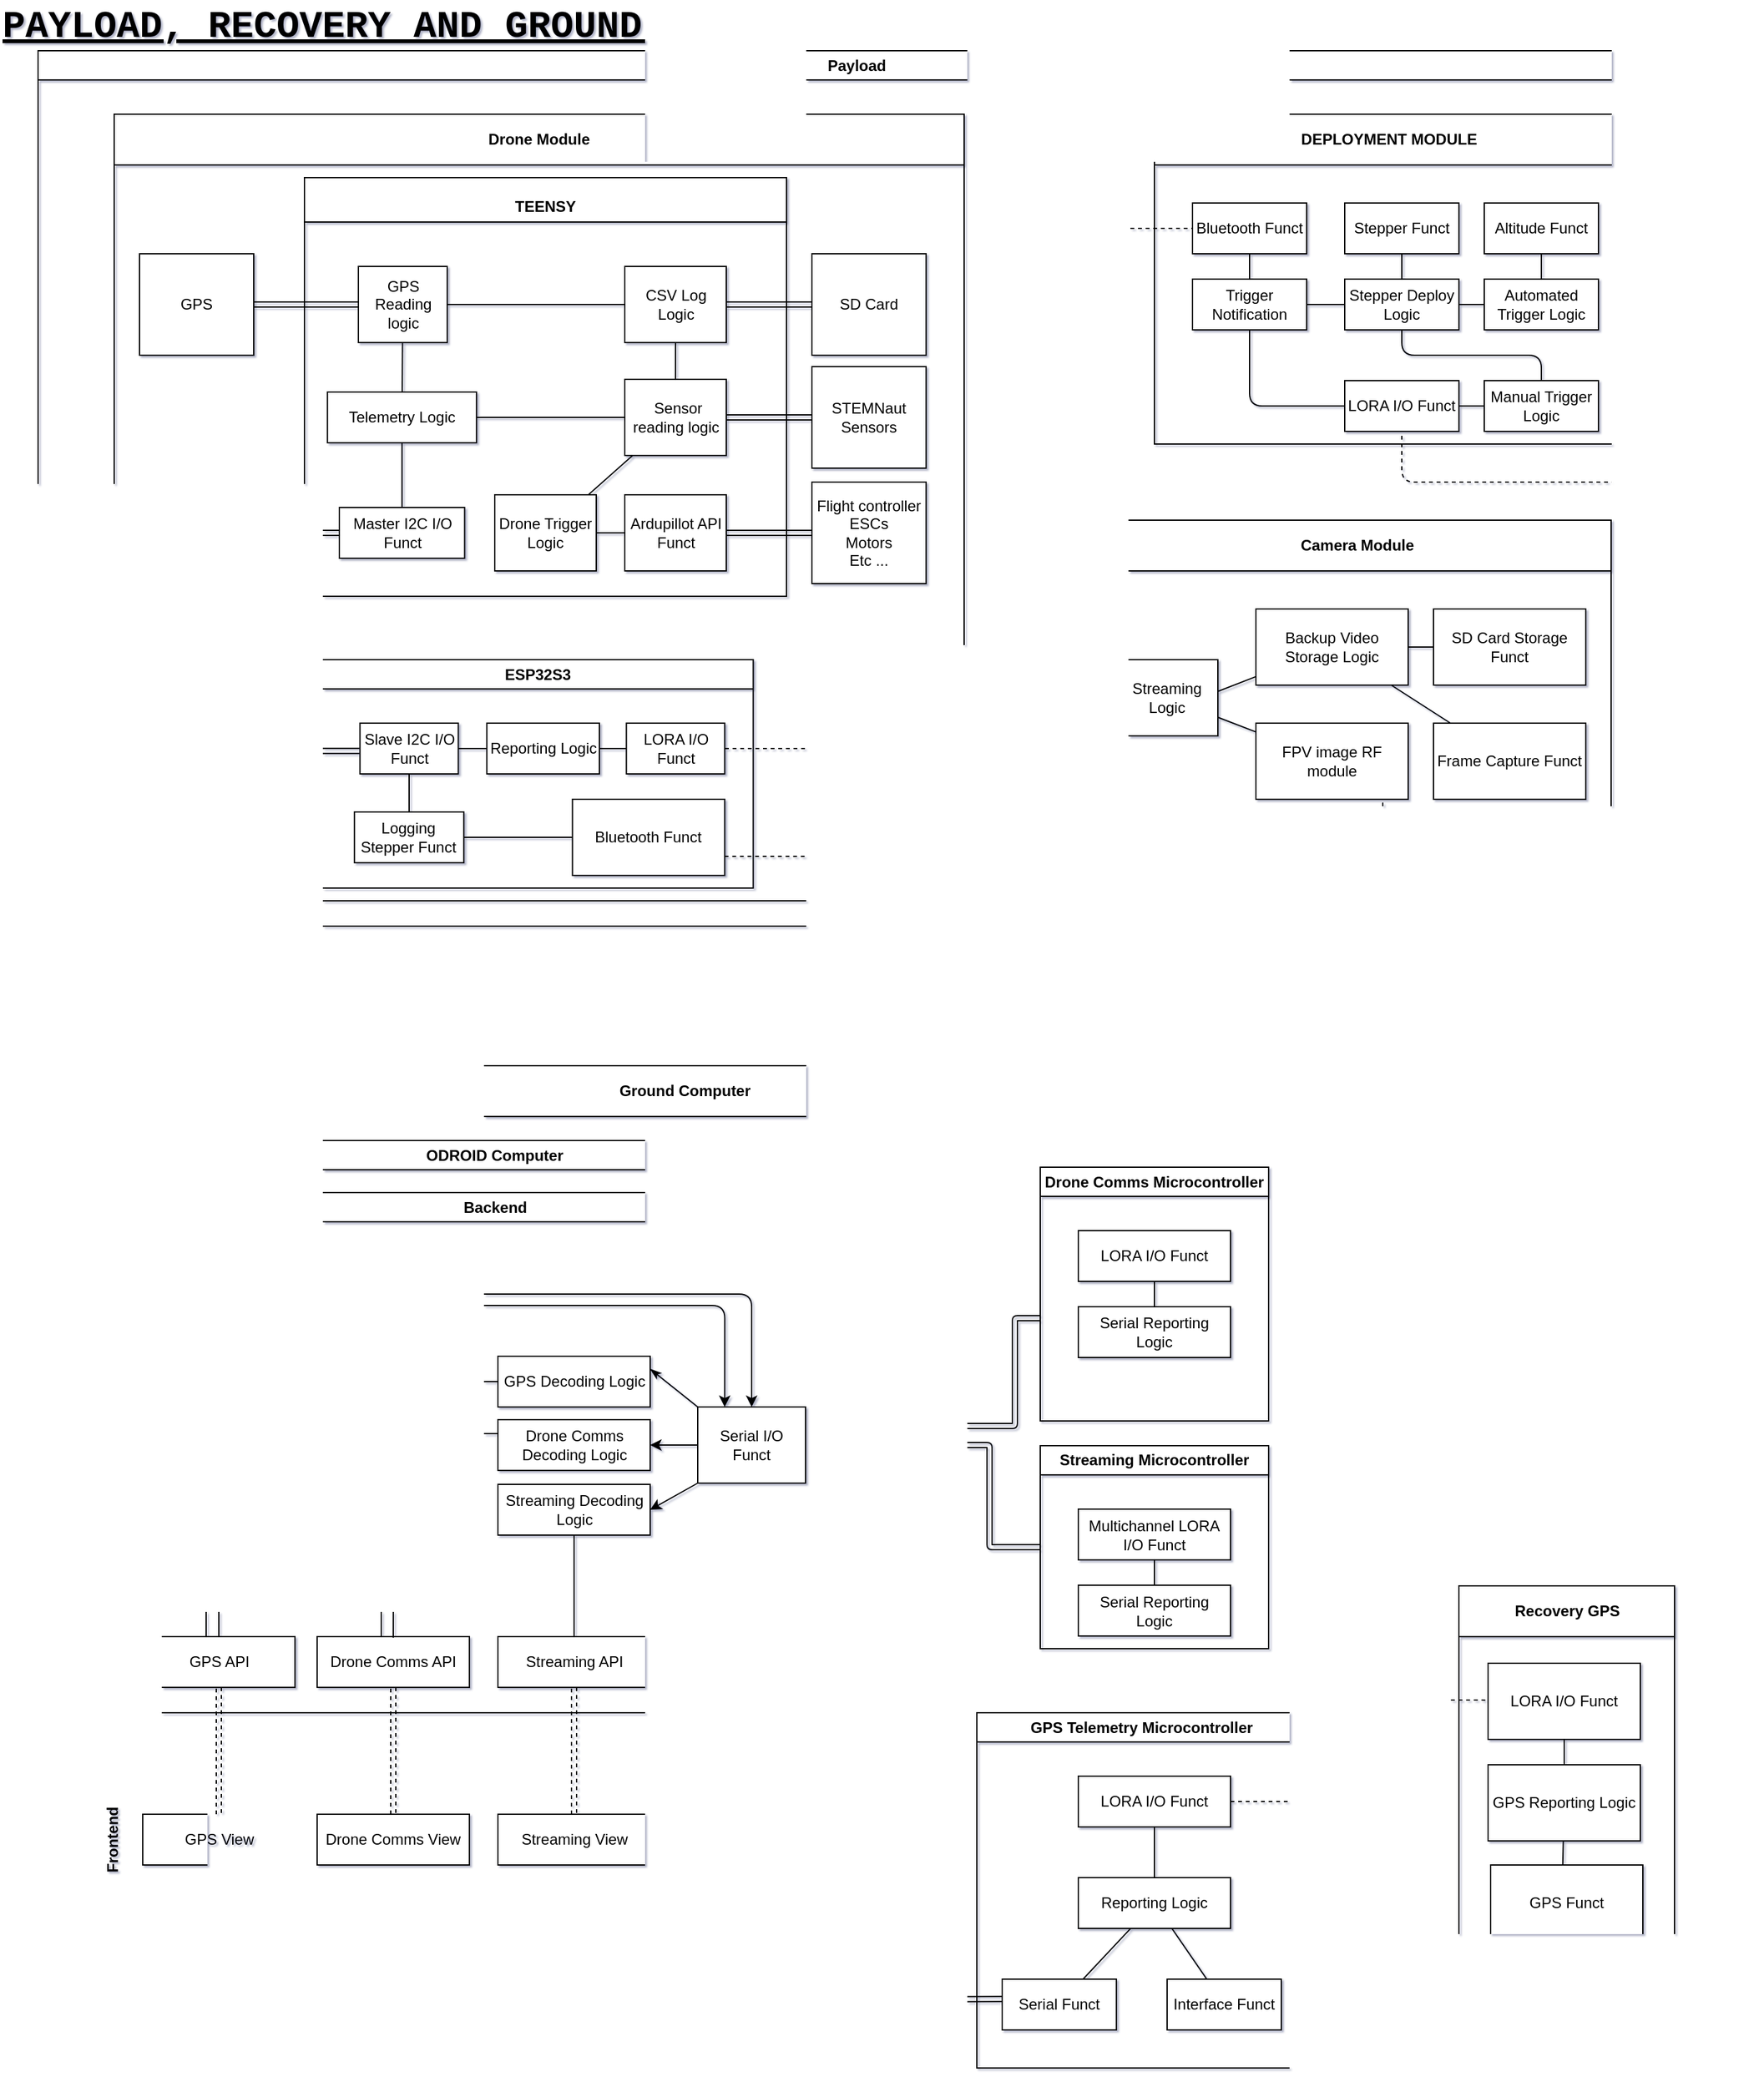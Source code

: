 <mxfile scale="2" border="10">
    <diagram id="4QediJ6yFRxEmzGJgpwU" name="Page-2">
        <mxGraphModel dx="1928" dy="1277" grid="1" gridSize="10" guides="1" tooltips="1" connect="1" arrows="1" fold="1" page="0" pageScale="1" pageWidth="850" pageHeight="1100" background="none" math="0" shadow="1">
            <root>
                <mxCell id="0"/>
                <mxCell id="1" parent="0"/>
                <mxCell id="gPSL2kvVGcQyYVKuC0gU-1" value="&lt;div style=&quot;font-size: 30px;&quot;&gt;PAYLOAD, RECOVERY AND GROUND STATION v3.0&lt;/div&gt;" style="text;html=1;strokeColor=none;fillColor=none;align=left;verticalAlign=middle;whiteSpace=wrap;rounded=0;fontFamily=Courier New;fontSize=30;fontStyle=5" parent="1" vertex="1">
                    <mxGeometry x="-390" y="90" width="880" height="40" as="geometry"/>
                </mxCell>
                <mxCell id="gPSL2kvVGcQyYVKuC0gU-23" value="Ground Computer" style="swimlane;whiteSpace=wrap;html=1;startSize=40;" parent="1" vertex="1">
                    <mxGeometry x="-350" y="930" width="1000" height="800" as="geometry">
                        <mxRectangle x="110" y="470" width="180" height="40" as="alternateBounds"/>
                    </mxGeometry>
                </mxCell>
                <mxCell id="gPSL2kvVGcQyYVKuC0gU-254" style="edgeStyle=orthogonalEdgeStyle;shape=link;jumpStyle=arc;jumpSize=20;html=1;entryX=1;entryY=0.25;entryDx=0;entryDy=0;fontColor=default;startArrow=none;startFill=0;endArrow=none;endFill=0;" parent="gPSL2kvVGcQyYVKuC0gU-23" source="gPSL2kvVGcQyYVKuC0gU-136" target="gPSL2kvVGcQyYVKuC0gU-139" edge="1">
                    <mxGeometry relative="1" as="geometry">
                        <Array as="points">
                            <mxPoint x="760" y="199"/>
                            <mxPoint x="760" y="284"/>
                        </Array>
                    </mxGeometry>
                </mxCell>
                <mxCell id="gPSL2kvVGcQyYVKuC0gU-136" value="Drone Comms Microcontroller" style="swimlane;whiteSpace=wrap;html=1;labelBackgroundColor=none;fontColor=default;" parent="gPSL2kvVGcQyYVKuC0gU-23" vertex="1">
                    <mxGeometry x="780" y="80" width="180" height="200" as="geometry"/>
                </mxCell>
                <mxCell id="gPSL2kvVGcQyYVKuC0gU-144" style="edgeStyle=none;html=1;fontColor=default;startArrow=none;startFill=0;endArrow=none;endFill=0;" parent="gPSL2kvVGcQyYVKuC0gU-136" source="gPSL2kvVGcQyYVKuC0gU-24" target="gPSL2kvVGcQyYVKuC0gU-137" edge="1">
                    <mxGeometry relative="1" as="geometry"/>
                </mxCell>
                <mxCell id="gPSL2kvVGcQyYVKuC0gU-24" value="LORA I/O Funct" style="rounded=0;whiteSpace=wrap;html=1;" parent="gPSL2kvVGcQyYVKuC0gU-136" vertex="1">
                    <mxGeometry x="30" y="50" width="120" height="40" as="geometry"/>
                </mxCell>
                <mxCell id="gPSL2kvVGcQyYVKuC0gU-137" value="Serial Reporting Logic" style="rounded=0;whiteSpace=wrap;html=1;" parent="gPSL2kvVGcQyYVKuC0gU-136" vertex="1">
                    <mxGeometry x="30" y="110" width="120" height="40" as="geometry"/>
                </mxCell>
                <mxCell id="gPSL2kvVGcQyYVKuC0gU-272" style="edgeStyle=orthogonalEdgeStyle;jumpStyle=gap;jumpSize=20;html=1;fontColor=default;startArrow=none;startFill=0;endArrow=none;endFill=0;shape=link;" parent="gPSL2kvVGcQyYVKuC0gU-23" source="gPSL2kvVGcQyYVKuC0gU-166" target="gPSL2kvVGcQyYVKuC0gU-139" edge="1">
                    <mxGeometry relative="1" as="geometry">
                        <Array as="points">
                            <mxPoint x="740" y="379"/>
                            <mxPoint x="740" y="299"/>
                        </Array>
                    </mxGeometry>
                </mxCell>
                <mxCell id="gPSL2kvVGcQyYVKuC0gU-166" value="Streaming Microcontroller" style="swimlane;whiteSpace=wrap;html=1;labelBackgroundColor=none;fontColor=default;" parent="gPSL2kvVGcQyYVKuC0gU-23" vertex="1">
                    <mxGeometry x="780" y="299.5" width="180" height="160" as="geometry"/>
                </mxCell>
                <mxCell id="gPSL2kvVGcQyYVKuC0gU-167" style="edgeStyle=none;html=1;fontColor=default;startArrow=none;startFill=0;endArrow=none;endFill=0;" parent="gPSL2kvVGcQyYVKuC0gU-166" source="gPSL2kvVGcQyYVKuC0gU-168" target="gPSL2kvVGcQyYVKuC0gU-169" edge="1">
                    <mxGeometry relative="1" as="geometry"/>
                </mxCell>
                <mxCell id="gPSL2kvVGcQyYVKuC0gU-168" value="Multichannel LORA I/O Funct" style="rounded=0;whiteSpace=wrap;html=1;" parent="gPSL2kvVGcQyYVKuC0gU-166" vertex="1">
                    <mxGeometry x="30" y="50" width="120" height="40" as="geometry"/>
                </mxCell>
                <mxCell id="gPSL2kvVGcQyYVKuC0gU-169" value="Serial Reporting Logic" style="rounded=0;whiteSpace=wrap;html=1;" parent="gPSL2kvVGcQyYVKuC0gU-166" vertex="1">
                    <mxGeometry x="30" y="110" width="120" height="40" as="geometry"/>
                </mxCell>
                <mxCell id="gPSL2kvVGcQyYVKuC0gU-249" value="ODROID Computer" style="swimlane;whiteSpace=wrap;html=1;labelBackgroundColor=none;fontColor=default;gradientColor=none;" parent="gPSL2kvVGcQyYVKuC0gU-23" vertex="1">
                    <mxGeometry x="20" y="59" width="660" height="641" as="geometry">
                        <mxRectangle x="20" y="59" width="150" height="30" as="alternateBounds"/>
                    </mxGeometry>
                </mxCell>
                <mxCell id="gPSL2kvVGcQyYVKuC0gU-245" value="Frontend" style="swimlane;horizontal=0;whiteSpace=wrap;html=1;labelBackgroundColor=none;fontColor=default;gradientColor=none;" parent="gPSL2kvVGcQyYVKuC0gU-249" vertex="1">
                    <mxGeometry x="17.5" y="501" width="452.5" height="100" as="geometry"/>
                </mxCell>
                <mxCell id="gPSL2kvVGcQyYVKuC0gU-142" value="GPS View" style="rounded=0;whiteSpace=wrap;html=1;" parent="gPSL2kvVGcQyYVKuC0gU-245" vertex="1">
                    <mxGeometry x="35" y="30" width="120" height="40" as="geometry"/>
                </mxCell>
                <mxCell id="gPSL2kvVGcQyYVKuC0gU-203" value="Drone Comms View" style="rounded=0;whiteSpace=wrap;html=1;" parent="gPSL2kvVGcQyYVKuC0gU-245" vertex="1">
                    <mxGeometry x="172.5" y="30" width="120" height="40" as="geometry"/>
                </mxCell>
                <mxCell id="gPSL2kvVGcQyYVKuC0gU-204" value="Streaming View" style="rounded=0;whiteSpace=wrap;html=1;" parent="gPSL2kvVGcQyYVKuC0gU-245" vertex="1">
                    <mxGeometry x="315" y="30" width="120" height="40" as="geometry"/>
                </mxCell>
                <mxCell id="gPSL2kvVGcQyYVKuC0gU-138" value="Backend" style="swimlane;whiteSpace=wrap;html=1;labelBackgroundColor=none;fontColor=default;" parent="gPSL2kvVGcQyYVKuC0gU-249" vertex="1">
                    <mxGeometry x="17.5" y="41" width="625" height="410" as="geometry"/>
                </mxCell>
                <mxCell id="gPSL2kvVGcQyYVKuC0gU-197" style="jumpStyle=arc;jumpSize=20;html=1;entryX=1;entryY=0.25;entryDx=0;entryDy=0;fontColor=default;startArrow=none;startFill=0;endArrow=classicThin;endFill=1;exitX=0;exitY=0;exitDx=0;exitDy=0;" parent="gPSL2kvVGcQyYVKuC0gU-138" source="gPSL2kvVGcQyYVKuC0gU-139" target="gPSL2kvVGcQyYVKuC0gU-190" edge="1">
                    <mxGeometry relative="1" as="geometry"/>
                </mxCell>
                <mxCell id="gPSL2kvVGcQyYVKuC0gU-198" style="edgeStyle=none;jumpStyle=arc;jumpSize=20;html=1;fontColor=default;startArrow=none;startFill=0;endArrow=classic;endFill=1;" parent="gPSL2kvVGcQyYVKuC0gU-138" source="gPSL2kvVGcQyYVKuC0gU-139" target="gPSL2kvVGcQyYVKuC0gU-192" edge="1">
                    <mxGeometry relative="1" as="geometry"/>
                </mxCell>
                <mxCell id="gPSL2kvVGcQyYVKuC0gU-199" style="edgeStyle=none;jumpStyle=arc;jumpSize=20;html=1;entryX=1;entryY=0.5;entryDx=0;entryDy=0;fontColor=default;startArrow=none;startFill=0;endArrow=classic;endFill=1;exitX=0;exitY=1;exitDx=0;exitDy=0;" parent="gPSL2kvVGcQyYVKuC0gU-138" source="gPSL2kvVGcQyYVKuC0gU-139" target="gPSL2kvVGcQyYVKuC0gU-193" edge="1">
                    <mxGeometry relative="1" as="geometry"/>
                </mxCell>
                <mxCell id="gPSL2kvVGcQyYVKuC0gU-139" value="Serial I/O Funct" style="rounded=0;whiteSpace=wrap;html=1;" parent="gPSL2kvVGcQyYVKuC0gU-138" vertex="1">
                    <mxGeometry x="472.5" y="169" width="85" height="60" as="geometry"/>
                </mxCell>
                <mxCell id="gPSL2kvVGcQyYVKuC0gU-201" style="edgeStyle=orthogonalEdgeStyle;jumpStyle=arc;jumpSize=20;html=1;fontColor=default;startArrow=none;startFill=0;endArrow=classic;endFill=1;" parent="gPSL2kvVGcQyYVKuC0gU-138" source="gPSL2kvVGcQyYVKuC0gU-140" target="gPSL2kvVGcQyYVKuC0gU-139" edge="1">
                    <mxGeometry relative="1" as="geometry">
                        <mxPoint x="472.5" y="80.0" as="targetPoint"/>
                        <Array as="points">
                            <mxPoint x="85" y="80"/>
                            <mxPoint x="515" y="80"/>
                        </Array>
                    </mxGeometry>
                </mxCell>
                <mxCell id="gPSL2kvVGcQyYVKuC0gU-140" value="GPS API" style="rounded=0;whiteSpace=wrap;html=1;" parent="gPSL2kvVGcQyYVKuC0gU-138" vertex="1">
                    <mxGeometry x="35" y="350" width="120" height="40" as="geometry"/>
                </mxCell>
                <mxCell id="gPSL2kvVGcQyYVKuC0gU-202" style="edgeStyle=orthogonalEdgeStyle;jumpStyle=arc;jumpSize=20;html=1;entryX=0.25;entryY=0;entryDx=0;entryDy=0;fontColor=default;startArrow=none;startFill=0;endArrow=classic;endFill=1;" parent="gPSL2kvVGcQyYVKuC0gU-138" source="gPSL2kvVGcQyYVKuC0gU-159" target="gPSL2kvVGcQyYVKuC0gU-139" edge="1">
                    <mxGeometry relative="1" as="geometry">
                        <mxPoint x="472.16" y="89.12" as="targetPoint"/>
                        <Array as="points">
                            <mxPoint x="223" y="89"/>
                            <mxPoint x="494" y="89"/>
                        </Array>
                    </mxGeometry>
                </mxCell>
                <mxCell id="gPSL2kvVGcQyYVKuC0gU-159" value="Drone Comms API" style="rounded=0;whiteSpace=wrap;html=1;" parent="gPSL2kvVGcQyYVKuC0gU-138" vertex="1">
                    <mxGeometry x="172.5" y="350.0" width="120" height="40" as="geometry"/>
                </mxCell>
                <mxCell id="gPSL2kvVGcQyYVKuC0gU-183" value="Streaming API" style="rounded=0;whiteSpace=wrap;html=1;" parent="gPSL2kvVGcQyYVKuC0gU-138" vertex="1">
                    <mxGeometry x="315" y="350.0" width="120" height="40" as="geometry"/>
                </mxCell>
                <mxCell id="gPSL2kvVGcQyYVKuC0gU-194" style="edgeStyle=orthogonalEdgeStyle;jumpStyle=arc;jumpSize=20;html=1;entryX=0.5;entryY=0;entryDx=0;entryDy=0;fontColor=default;startArrow=none;startFill=0;endArrow=none;endFill=0;" parent="gPSL2kvVGcQyYVKuC0gU-138" source="gPSL2kvVGcQyYVKuC0gU-190" target="gPSL2kvVGcQyYVKuC0gU-140" edge="1">
                    <mxGeometry relative="1" as="geometry"/>
                </mxCell>
                <mxCell id="gPSL2kvVGcQyYVKuC0gU-190" value="GPS Decoding Logic" style="rounded=0;whiteSpace=wrap;html=1;" parent="gPSL2kvVGcQyYVKuC0gU-138" vertex="1">
                    <mxGeometry x="315" y="129" width="120" height="40" as="geometry"/>
                </mxCell>
                <mxCell id="gPSL2kvVGcQyYVKuC0gU-195" style="edgeStyle=orthogonalEdgeStyle;jumpStyle=arc;jumpSize=20;html=1;entryX=0.5;entryY=0;entryDx=0;entryDy=0;fontColor=default;startArrow=none;startFill=0;endArrow=none;endFill=0;" parent="gPSL2kvVGcQyYVKuC0gU-138" source="gPSL2kvVGcQyYVKuC0gU-192" target="gPSL2kvVGcQyYVKuC0gU-159" edge="1">
                    <mxGeometry relative="1" as="geometry">
                        <Array as="points">
                            <mxPoint x="233" y="190"/>
                            <mxPoint x="233" y="351"/>
                            <mxPoint x="233" y="351"/>
                        </Array>
                    </mxGeometry>
                </mxCell>
                <mxCell id="gPSL2kvVGcQyYVKuC0gU-192" value="Drone Comms Decoding Logic" style="rounded=0;whiteSpace=wrap;html=1;" parent="gPSL2kvVGcQyYVKuC0gU-138" vertex="1">
                    <mxGeometry x="315" y="179" width="120" height="40" as="geometry"/>
                </mxCell>
                <mxCell id="gPSL2kvVGcQyYVKuC0gU-196" style="edgeStyle=orthogonalEdgeStyle;jumpStyle=arc;jumpSize=20;html=1;fontColor=default;startArrow=none;startFill=0;endArrow=none;endFill=0;" parent="gPSL2kvVGcQyYVKuC0gU-138" source="gPSL2kvVGcQyYVKuC0gU-193" target="gPSL2kvVGcQyYVKuC0gU-183" edge="1">
                    <mxGeometry relative="1" as="geometry"/>
                </mxCell>
                <mxCell id="gPSL2kvVGcQyYVKuC0gU-193" value="Streaming Decoding Logic" style="rounded=0;whiteSpace=wrap;html=1;" parent="gPSL2kvVGcQyYVKuC0gU-138" vertex="1">
                    <mxGeometry x="315" y="230" width="120" height="40" as="geometry"/>
                </mxCell>
                <mxCell id="gPSL2kvVGcQyYVKuC0gU-246" style="edgeStyle=orthogonalEdgeStyle;shape=link;jumpStyle=arc;jumpSize=20;html=1;fontColor=default;startArrow=none;startFill=0;endArrow=none;endFill=0;dashed=1;" parent="gPSL2kvVGcQyYVKuC0gU-249" source="gPSL2kvVGcQyYVKuC0gU-140" target="gPSL2kvVGcQyYVKuC0gU-142" edge="1">
                    <mxGeometry relative="1" as="geometry"/>
                </mxCell>
                <mxCell id="gPSL2kvVGcQyYVKuC0gU-247" style="edgeStyle=orthogonalEdgeStyle;shape=link;jumpStyle=arc;jumpSize=20;html=1;dashed=1;fontColor=default;startArrow=none;startFill=0;endArrow=none;endFill=0;" parent="gPSL2kvVGcQyYVKuC0gU-249" source="gPSL2kvVGcQyYVKuC0gU-159" target="gPSL2kvVGcQyYVKuC0gU-203" edge="1">
                    <mxGeometry relative="1" as="geometry"/>
                </mxCell>
                <mxCell id="gPSL2kvVGcQyYVKuC0gU-248" style="edgeStyle=orthogonalEdgeStyle;shape=link;jumpStyle=arc;jumpSize=20;html=1;dashed=1;fontColor=default;startArrow=none;startFill=0;endArrow=none;endFill=0;" parent="gPSL2kvVGcQyYVKuC0gU-249" source="gPSL2kvVGcQyYVKuC0gU-183" target="gPSL2kvVGcQyYVKuC0gU-204" edge="1">
                    <mxGeometry relative="1" as="geometry"/>
                </mxCell>
                <mxCell id="gPSL2kvVGcQyYVKuC0gU-185" value="GPS Telemetry Microcontroller" style="swimlane;whiteSpace=wrap;html=1;labelBackgroundColor=none;fontColor=default;" parent="gPSL2kvVGcQyYVKuC0gU-23" vertex="1">
                    <mxGeometry x="730" y="510" width="260" height="280" as="geometry"/>
                </mxCell>
                <mxCell id="gPSL2kvVGcQyYVKuC0gU-186" style="edgeStyle=none;html=1;fontColor=default;startArrow=none;startFill=0;endArrow=none;endFill=0;" parent="gPSL2kvVGcQyYVKuC0gU-185" source="gPSL2kvVGcQyYVKuC0gU-187" target="gPSL2kvVGcQyYVKuC0gU-188" edge="1">
                    <mxGeometry relative="1" as="geometry"/>
                </mxCell>
                <mxCell id="gPSL2kvVGcQyYVKuC0gU-187" value="LORA I/O Funct" style="rounded=0;whiteSpace=wrap;html=1;" parent="gPSL2kvVGcQyYVKuC0gU-185" vertex="1">
                    <mxGeometry x="80" y="50" width="120" height="40" as="geometry"/>
                </mxCell>
                <mxCell id="_GHLLQImxxOvS69e7ARH-34" style="edgeStyle=none;html=1;endArrow=none;endFill=0;" parent="gPSL2kvVGcQyYVKuC0gU-185" source="gPSL2kvVGcQyYVKuC0gU-188" target="_GHLLQImxxOvS69e7ARH-33" edge="1">
                    <mxGeometry relative="1" as="geometry"/>
                </mxCell>
                <mxCell id="_GHLLQImxxOvS69e7ARH-35" style="edgeStyle=none;html=1;endArrow=none;endFill=0;" parent="gPSL2kvVGcQyYVKuC0gU-185" source="gPSL2kvVGcQyYVKuC0gU-188" target="_GHLLQImxxOvS69e7ARH-32" edge="1">
                    <mxGeometry relative="1" as="geometry"/>
                </mxCell>
                <mxCell id="gPSL2kvVGcQyYVKuC0gU-188" value="Reporting Logic" style="rounded=0;whiteSpace=wrap;html=1;" parent="gPSL2kvVGcQyYVKuC0gU-185" vertex="1">
                    <mxGeometry x="80" y="130" width="120" height="40" as="geometry"/>
                </mxCell>
                <mxCell id="_GHLLQImxxOvS69e7ARH-32" value="Interface Funct" style="rounded=0;whiteSpace=wrap;html=1;" parent="gPSL2kvVGcQyYVKuC0gU-185" vertex="1">
                    <mxGeometry x="150" y="210" width="90" height="40" as="geometry"/>
                </mxCell>
                <mxCell id="_GHLLQImxxOvS69e7ARH-33" value="Serial Funct" style="rounded=0;whiteSpace=wrap;html=1;" parent="gPSL2kvVGcQyYVKuC0gU-185" vertex="1">
                    <mxGeometry x="20" y="210" width="90" height="40" as="geometry"/>
                </mxCell>
                <mxCell id="gPSL2kvVGcQyYVKuC0gU-273" style="edgeStyle=orthogonalEdgeStyle;shape=link;jumpStyle=gap;jumpSize=20;html=1;fontColor=default;startArrow=none;startFill=0;endArrow=none;endFill=0;entryX=-0.004;entryY=0.392;entryDx=0;entryDy=0;entryPerimeter=0;" parent="gPSL2kvVGcQyYVKuC0gU-23" source="gPSL2kvVGcQyYVKuC0gU-139" target="_GHLLQImxxOvS69e7ARH-33" edge="1">
                    <mxGeometry relative="1" as="geometry">
                        <Array as="points">
                            <mxPoint x="697" y="320"/>
                            <mxPoint x="697" y="736"/>
                        </Array>
                        <mxPoint x="730" y="580" as="targetPoint"/>
                    </mxGeometry>
                </mxCell>
                <mxCell id="gPSL2kvVGcQyYVKuC0gU-86" value="" style="endArrow=none;html=1;dashed=1;fontColor=default;exitX=1;exitY=0.5;exitDx=0;exitDy=0;startArrow=none;startFill=0;edgeStyle=orthogonalEdgeStyle;endFill=0;entryX=1;entryY=0.5;entryDx=0;entryDy=0;jumpStyle=arc;jumpSize=10;" parent="1" source="gPSL2kvVGcQyYVKuC0gU-24" target="gPSL2kvVGcQyYVKuC0gU-228" edge="1">
                    <mxGeometry relative="1" as="geometry">
                        <mxPoint x="310" y="500" as="sourcePoint"/>
                        <mxPoint x="230" y="790" as="targetPoint"/>
                        <Array as="points">
                            <mxPoint x="670" y="1080"/>
                            <mxPoint x="670" y="880"/>
                            <mxPoint x="290" y="880"/>
                            <mxPoint x="290" y="680"/>
                        </Array>
                    </mxGeometry>
                </mxCell>
                <mxCell id="gPSL2kvVGcQyYVKuC0gU-87" value="" style="shape=mxgraph.cisco.wireless.wireless_transport;html=1;pointerEvents=1;dashed=0;fillColor=#036897;strokeColor=#ffffff;strokeWidth=2;verticalLabelPosition=bottom;verticalAlign=top;align=center;outlineConnect=0;labelBackgroundColor=none;fontColor=default;" parent="gPSL2kvVGcQyYVKuC0gU-86" vertex="1">
                    <mxGeometry width="30" height="20" relative="1" as="geometry">
                        <mxPoint x="57" y="-10" as="offset"/>
                    </mxGeometry>
                </mxCell>
                <mxCell id="gPSL2kvVGcQyYVKuC0gU-102" value="Recovery GPS" style="swimlane;labelBackgroundColor=none;fontColor=default;html=1;startSize=40;" parent="1" vertex="1">
                    <mxGeometry x="760" y="1340" width="170" height="310" as="geometry"/>
                </mxCell>
                <mxCell id="gPSL2kvVGcQyYVKuC0gU-112" style="edgeStyle=none;html=1;fontColor=default;startArrow=none;startFill=0;endArrow=none;endFill=0;exitX=0.474;exitY=-0.006;exitDx=0;exitDy=0;exitPerimeter=0;" parent="gPSL2kvVGcQyYVKuC0gU-102" source="gPSL2kvVGcQyYVKuC0gU-263" target="gPSL2kvVGcQyYVKuC0gU-109" edge="1">
                    <mxGeometry relative="1" as="geometry">
                        <mxPoint x="100" y="224" as="sourcePoint"/>
                    </mxGeometry>
                </mxCell>
                <mxCell id="gPSL2kvVGcQyYVKuC0gU-111" style="edgeStyle=none;html=1;fontColor=default;startArrow=none;startFill=0;endArrow=none;endFill=0;" parent="gPSL2kvVGcQyYVKuC0gU-102" source="gPSL2kvVGcQyYVKuC0gU-107" target="gPSL2kvVGcQyYVKuC0gU-109" edge="1">
                    <mxGeometry relative="1" as="geometry"/>
                </mxCell>
                <mxCell id="gPSL2kvVGcQyYVKuC0gU-107" value="LORA I/O Funct" style="rounded=0;whiteSpace=wrap;html=1;labelBackgroundColor=none;fontColor=default;" parent="gPSL2kvVGcQyYVKuC0gU-102" vertex="1">
                    <mxGeometry x="23" y="61" width="120" height="60" as="geometry"/>
                </mxCell>
                <mxCell id="gPSL2kvVGcQyYVKuC0gU-109" value="GPS Reporting Logic" style="rounded=0;whiteSpace=wrap;html=1;labelBackgroundColor=none;fontColor=default;" parent="gPSL2kvVGcQyYVKuC0gU-102" vertex="1">
                    <mxGeometry x="23" y="141" width="120" height="60" as="geometry"/>
                </mxCell>
                <mxCell id="gPSL2kvVGcQyYVKuC0gU-263" value="GPS Funct" style="rounded=0;whiteSpace=wrap;html=1;labelBackgroundColor=none;fontColor=default;" parent="gPSL2kvVGcQyYVKuC0gU-102" vertex="1">
                    <mxGeometry x="25" y="220" width="120" height="60" as="geometry"/>
                </mxCell>
                <mxCell id="gPSL2kvVGcQyYVKuC0gU-104" value="" style="endArrow=none;html=1;dashed=1;fontColor=default;exitX=1;exitY=0.5;exitDx=0;exitDy=0;entryX=0;entryY=0.5;entryDx=0;entryDy=0;startArrow=none;startFill=0;edgeStyle=orthogonalEdgeStyle;endFill=0;" parent="1" source="gPSL2kvVGcQyYVKuC0gU-187" target="gPSL2kvVGcQyYVKuC0gU-107" edge="1">
                    <mxGeometry relative="1" as="geometry">
                        <mxPoint x="540" y="846.85" as="sourcePoint"/>
                        <mxPoint x="540.47" y="745.45" as="targetPoint"/>
                        <Array as="points">
                            <mxPoint x="710" y="1510"/>
                            <mxPoint x="710" y="1430"/>
                            <mxPoint x="783" y="1430"/>
                        </Array>
                    </mxGeometry>
                </mxCell>
                <mxCell id="gPSL2kvVGcQyYVKuC0gU-105" value="" style="shape=mxgraph.cisco.wireless.wireless_transport;html=1;pointerEvents=1;dashed=0;fillColor=#036897;strokeColor=#ffffff;strokeWidth=2;verticalLabelPosition=bottom;verticalAlign=top;align=center;outlineConnect=0;labelBackgroundColor=none;fontColor=default;" parent="gPSL2kvVGcQyYVKuC0gU-104" vertex="1">
                    <mxGeometry width="30" height="20" relative="1" as="geometry">
                        <mxPoint x="-10" y="-49" as="offset"/>
                    </mxGeometry>
                </mxCell>
                <mxCell id="gPSL2kvVGcQyYVKuC0gU-171" value="Payload" style="swimlane;labelBackgroundColor=none;fontColor=default;gradientColor=none;html=1;" parent="1" vertex="1">
                    <mxGeometry x="-360" y="130" width="1290" height="690" as="geometry"/>
                </mxCell>
                <mxCell id="gPSL2kvVGcQyYVKuC0gU-147" value="Camera Module" style="swimlane;whiteSpace=wrap;html=1;startSize=40;" parent="gPSL2kvVGcQyYVKuC0gU-171" vertex="1">
                    <mxGeometry x="840" y="370" width="400" height="250" as="geometry">
                        <mxRectangle x="40" y="80" width="180" height="40" as="alternateBounds"/>
                    </mxGeometry>
                </mxCell>
                <mxCell id="gPSL2kvVGcQyYVKuC0gU-152" style="edgeStyle=none;html=1;fontColor=default;startArrow=none;startFill=0;endArrow=none;endFill=0;" parent="gPSL2kvVGcQyYVKuC0gU-147" source="gPSL2kvVGcQyYVKuC0gU-148" target="gPSL2kvVGcQyYVKuC0gU-150" edge="1">
                    <mxGeometry relative="1" as="geometry"/>
                </mxCell>
                <mxCell id="gPSL2kvVGcQyYVKuC0gU-148" value="Frame Capture Funct" style="rounded=0;whiteSpace=wrap;html=1;" parent="gPSL2kvVGcQyYVKuC0gU-147" vertex="1">
                    <mxGeometry x="260" y="160" width="120" height="60" as="geometry"/>
                </mxCell>
                <mxCell id="gPSL2kvVGcQyYVKuC0gU-151" style="edgeStyle=none;html=1;fontColor=default;startArrow=none;startFill=0;endArrow=none;endFill=0;" parent="gPSL2kvVGcQyYVKuC0gU-147" source="gPSL2kvVGcQyYVKuC0gU-149" target="gPSL2kvVGcQyYVKuC0gU-150" edge="1">
                    <mxGeometry relative="1" as="geometry"/>
                </mxCell>
                <mxCell id="gPSL2kvVGcQyYVKuC0gU-149" value="SD Card Storage Funct" style="rounded=0;whiteSpace=wrap;html=1;" parent="gPSL2kvVGcQyYVKuC0gU-147" vertex="1">
                    <mxGeometry x="260" y="70" width="120" height="60" as="geometry"/>
                </mxCell>
                <mxCell id="gPSL2kvVGcQyYVKuC0gU-157" style="edgeStyle=none;html=1;entryX=0.983;entryY=0.425;entryDx=0;entryDy=0;entryPerimeter=0;fontColor=default;startArrow=none;startFill=0;endArrow=none;endFill=0;" parent="gPSL2kvVGcQyYVKuC0gU-147" source="gPSL2kvVGcQyYVKuC0gU-150" target="gPSL2kvVGcQyYVKuC0gU-155" edge="1">
                    <mxGeometry relative="1" as="geometry"/>
                </mxCell>
                <mxCell id="gPSL2kvVGcQyYVKuC0gU-150" value="Backup Video Storage Logic" style="rounded=0;whiteSpace=wrap;html=1;" parent="gPSL2kvVGcQyYVKuC0gU-147" vertex="1">
                    <mxGeometry x="120" y="70" width="120" height="60" as="geometry"/>
                </mxCell>
                <mxCell id="gPSL2kvVGcQyYVKuC0gU-156" style="edgeStyle=none;html=1;fontColor=default;startArrow=none;startFill=0;endArrow=none;endFill=0;" parent="gPSL2kvVGcQyYVKuC0gU-147" source="gPSL2kvVGcQyYVKuC0gU-154" target="gPSL2kvVGcQyYVKuC0gU-155" edge="1">
                    <mxGeometry relative="1" as="geometry"/>
                </mxCell>
                <mxCell id="gPSL2kvVGcQyYVKuC0gU-154" value="FPV image RF module" style="rounded=0;whiteSpace=wrap;html=1;" parent="gPSL2kvVGcQyYVKuC0gU-147" vertex="1">
                    <mxGeometry x="120" y="160" width="120" height="60" as="geometry"/>
                </mxCell>
                <mxCell id="gPSL2kvVGcQyYVKuC0gU-155" value="Streaming Logic" style="rounded=0;whiteSpace=wrap;html=1;" parent="gPSL2kvVGcQyYVKuC0gU-147" vertex="1">
                    <mxGeometry x="10" y="110" width="80" height="60" as="geometry"/>
                </mxCell>
                <mxCell id="gPSL2kvVGcQyYVKuC0gU-21" value="DEPLOYMENT MODULE" style="swimlane;whiteSpace=wrap;html=1;startSize=40;" parent="gPSL2kvVGcQyYVKuC0gU-171" vertex="1">
                    <mxGeometry x="880" y="50" width="370" height="260" as="geometry">
                        <mxRectangle x="370" y="80" width="180" height="40" as="alternateBounds"/>
                    </mxGeometry>
                </mxCell>
                <mxCell id="gPSL2kvVGcQyYVKuC0gU-124" style="edgeStyle=none;html=1;fontColor=default;startArrow=none;startFill=0;endArrow=none;endFill=0;" parent="gPSL2kvVGcQyYVKuC0gU-21" source="gPSL2kvVGcQyYVKuC0gU-22" target="gPSL2kvVGcQyYVKuC0gU-117" edge="1">
                    <mxGeometry relative="1" as="geometry"/>
                </mxCell>
                <mxCell id="gPSL2kvVGcQyYVKuC0gU-22" value="Stepper Funct" style="rounded=0;whiteSpace=wrap;html=1;" parent="gPSL2kvVGcQyYVKuC0gU-21" vertex="1">
                    <mxGeometry x="150" y="70" width="90" height="40" as="geometry"/>
                </mxCell>
                <mxCell id="gPSL2kvVGcQyYVKuC0gU-114" value="Bluetooth Funct" style="rounded=0;whiteSpace=wrap;html=1;" parent="gPSL2kvVGcQyYVKuC0gU-21" vertex="1">
                    <mxGeometry x="30" y="70" width="90" height="40" as="geometry"/>
                </mxCell>
                <mxCell id="gPSL2kvVGcQyYVKuC0gU-115" value="Altitude Funct" style="rounded=0;whiteSpace=wrap;html=1;" parent="gPSL2kvVGcQyYVKuC0gU-21" vertex="1">
                    <mxGeometry x="260" y="70" width="90" height="40" as="geometry"/>
                </mxCell>
                <mxCell id="18" style="edgeStyle=none;jumpStyle=arc;jumpSize=16;html=1;endArrow=none;endFill=0;" edge="1" parent="gPSL2kvVGcQyYVKuC0gU-21" source="gPSL2kvVGcQyYVKuC0gU-117" target="gPSL2kvVGcQyYVKuC0gU-126">
                    <mxGeometry relative="1" as="geometry"/>
                </mxCell>
                <mxCell id="gPSL2kvVGcQyYVKuC0gU-117" value="Stepper Deploy Logic" style="rounded=0;whiteSpace=wrap;html=1;" parent="gPSL2kvVGcQyYVKuC0gU-21" vertex="1">
                    <mxGeometry x="150" y="130" width="90" height="40" as="geometry"/>
                </mxCell>
                <mxCell id="gPSL2kvVGcQyYVKuC0gU-128" style="edgeStyle=none;html=1;fontColor=default;startArrow=none;startFill=0;endArrow=none;endFill=0;" parent="gPSL2kvVGcQyYVKuC0gU-21" source="gPSL2kvVGcQyYVKuC0gU-118" target="gPSL2kvVGcQyYVKuC0gU-115" edge="1">
                    <mxGeometry relative="1" as="geometry"/>
                </mxCell>
                <mxCell id="17" style="edgeStyle=none;jumpStyle=arc;jumpSize=16;html=1;endArrow=none;endFill=0;" edge="1" parent="gPSL2kvVGcQyYVKuC0gU-21" source="gPSL2kvVGcQyYVKuC0gU-118" target="gPSL2kvVGcQyYVKuC0gU-117">
                    <mxGeometry relative="1" as="geometry"/>
                </mxCell>
                <mxCell id="gPSL2kvVGcQyYVKuC0gU-118" value="Automated Trigger Logic" style="rounded=0;whiteSpace=wrap;html=1;" parent="gPSL2kvVGcQyYVKuC0gU-21" vertex="1">
                    <mxGeometry x="260" y="130" width="90" height="40" as="geometry"/>
                </mxCell>
                <mxCell id="gPSL2kvVGcQyYVKuC0gU-127" style="edgeStyle=none;html=1;fontColor=default;startArrow=none;startFill=0;endArrow=none;endFill=0;" parent="gPSL2kvVGcQyYVKuC0gU-21" source="gPSL2kvVGcQyYVKuC0gU-126" target="gPSL2kvVGcQyYVKuC0gU-114" edge="1">
                    <mxGeometry relative="1" as="geometry"/>
                </mxCell>
                <mxCell id="28" style="edgeStyle=none;jumpStyle=arc;jumpSize=16;html=1;endArrow=none;endFill=0;" edge="1" parent="gPSL2kvVGcQyYVKuC0gU-21" source="gPSL2kvVGcQyYVKuC0gU-126" target="19">
                    <mxGeometry relative="1" as="geometry">
                        <Array as="points">
                            <mxPoint x="75" y="230"/>
                        </Array>
                    </mxGeometry>
                </mxCell>
                <mxCell id="gPSL2kvVGcQyYVKuC0gU-126" value="Trigger Notification" style="rounded=0;whiteSpace=wrap;html=1;" parent="gPSL2kvVGcQyYVKuC0gU-21" vertex="1">
                    <mxGeometry x="30" y="130" width="90" height="40" as="geometry"/>
                </mxCell>
                <mxCell id="27" style="edgeStyle=none;jumpStyle=arc;jumpSize=16;html=1;endArrow=none;endFill=0;" edge="1" parent="gPSL2kvVGcQyYVKuC0gU-21" source="19" target="24">
                    <mxGeometry relative="1" as="geometry"/>
                </mxCell>
                <mxCell id="19" value="LORA I/O Funct" style="rounded=0;whiteSpace=wrap;html=1;" vertex="1" parent="gPSL2kvVGcQyYVKuC0gU-21">
                    <mxGeometry x="150" y="210" width="90" height="40" as="geometry"/>
                </mxCell>
                <mxCell id="29" style="edgeStyle=none;jumpStyle=arc;jumpSize=16;html=1;endArrow=none;endFill=0;" edge="1" parent="gPSL2kvVGcQyYVKuC0gU-21" source="24" target="gPSL2kvVGcQyYVKuC0gU-117">
                    <mxGeometry relative="1" as="geometry">
                        <Array as="points">
                            <mxPoint x="305" y="190"/>
                            <mxPoint x="195" y="190"/>
                        </Array>
                    </mxGeometry>
                </mxCell>
                <mxCell id="24" value="Manual Trigger Logic" style="rounded=0;whiteSpace=wrap;html=1;" vertex="1" parent="gPSL2kvVGcQyYVKuC0gU-21">
                    <mxGeometry x="260" y="210" width="90" height="40" as="geometry"/>
                </mxCell>
                <mxCell id="gPSL2kvVGcQyYVKuC0gU-17" value="Drone Module" style="swimlane;whiteSpace=wrap;html=1;startSize=40;" parent="gPSL2kvVGcQyYVKuC0gU-171" vertex="1">
                    <mxGeometry x="60" y="50" width="670" height="620" as="geometry">
                        <mxRectangle x="40" y="80" width="180" height="40" as="alternateBounds"/>
                    </mxGeometry>
                </mxCell>
                <mxCell id="gPSL2kvVGcQyYVKuC0gU-222" value="ESP32S3" style="swimlane;whiteSpace=wrap;html=1;labelBackgroundColor=none;fontColor=default;gradientColor=none;" parent="gPSL2kvVGcQyYVKuC0gU-17" vertex="1">
                    <mxGeometry x="163.75" y="430" width="340" height="180" as="geometry"/>
                </mxCell>
                <mxCell id="gPSL2kvVGcQyYVKuC0gU-250" style="edgeStyle=orthogonalEdgeStyle;jumpStyle=arc;jumpSize=20;html=1;fontColor=default;startArrow=none;startFill=0;endArrow=none;endFill=0;" parent="gPSL2kvVGcQyYVKuC0gU-222" source="gPSL2kvVGcQyYVKuC0gU-228" target="gPSL2kvVGcQyYVKuC0gU-231" edge="1">
                    <mxGeometry relative="1" as="geometry"/>
                </mxCell>
                <mxCell id="gPSL2kvVGcQyYVKuC0gU-228" value="LORA I/O Funct" style="rounded=0;whiteSpace=wrap;html=1;" parent="gPSL2kvVGcQyYVKuC0gU-222" vertex="1">
                    <mxGeometry x="240" y="50" width="77.5" height="40" as="geometry"/>
                </mxCell>
                <mxCell id="gPSL2kvVGcQyYVKuC0gU-229" value="Slave I2C I/O Funct" style="rounded=0;whiteSpace=wrap;html=1;" parent="gPSL2kvVGcQyYVKuC0gU-222" vertex="1">
                    <mxGeometry x="30" y="50" width="77.5" height="40" as="geometry"/>
                </mxCell>
                <mxCell id="gPSL2kvVGcQyYVKuC0gU-251" style="edgeStyle=orthogonalEdgeStyle;jumpStyle=arc;jumpSize=20;html=1;entryX=1;entryY=0.5;entryDx=0;entryDy=0;fontColor=default;startArrow=none;startFill=0;endArrow=none;endFill=0;" parent="gPSL2kvVGcQyYVKuC0gU-222" source="gPSL2kvVGcQyYVKuC0gU-231" target="gPSL2kvVGcQyYVKuC0gU-229" edge="1">
                    <mxGeometry relative="1" as="geometry"/>
                </mxCell>
                <mxCell id="gPSL2kvVGcQyYVKuC0gU-231" value="Reporting Logic" style="rounded=0;whiteSpace=wrap;html=1;" parent="gPSL2kvVGcQyYVKuC0gU-222" vertex="1">
                    <mxGeometry x="130" y="50" width="88.75" height="40" as="geometry"/>
                </mxCell>
                <mxCell id="gPSL2kvVGcQyYVKuC0gU-205" value="Bluetooth Funct" style="rounded=0;whiteSpace=wrap;html=1;" parent="gPSL2kvVGcQyYVKuC0gU-222" vertex="1">
                    <mxGeometry x="197.5" y="110" width="120" height="60" as="geometry"/>
                </mxCell>
                <mxCell id="4" style="edgeStyle=none;html=1;endArrow=none;endFill=0;" edge="1" parent="gPSL2kvVGcQyYVKuC0gU-222" source="gPSL2kvVGcQyYVKuC0gU-211" target="gPSL2kvVGcQyYVKuC0gU-229">
                    <mxGeometry relative="1" as="geometry"/>
                </mxCell>
                <mxCell id="gPSL2kvVGcQyYVKuC0gU-211" value="Logging Stepper Funct" style="rounded=0;whiteSpace=wrap;html=1;" parent="gPSL2kvVGcQyYVKuC0gU-222" vertex="1">
                    <mxGeometry x="25.63" y="120" width="86.25" height="40" as="geometry"/>
                </mxCell>
                <mxCell id="gPSL2kvVGcQyYVKuC0gU-212" style="edgeStyle=none;jumpStyle=arc;jumpSize=20;html=1;entryX=0;entryY=0.5;entryDx=0;entryDy=0;fontColor=default;startArrow=none;startFill=0;endArrow=none;endFill=0;" parent="gPSL2kvVGcQyYVKuC0gU-222" source="gPSL2kvVGcQyYVKuC0gU-211" target="gPSL2kvVGcQyYVKuC0gU-205" edge="1">
                    <mxGeometry relative="1" as="geometry"/>
                </mxCell>
                <mxCell id="gPSL2kvVGcQyYVKuC0gU-266" style="edgeStyle=orthogonalEdgeStyle;shape=link;jumpStyle=gap;jumpSize=20;html=1;entryX=-0.005;entryY=0.547;entryDx=0;entryDy=0;fontColor=default;startArrow=none;startFill=0;endArrow=none;endFill=0;entryPerimeter=0;" parent="gPSL2kvVGcQyYVKuC0gU-17" source="gPSL2kvVGcQyYVKuC0gU-259" target="gPSL2kvVGcQyYVKuC0gU-229" edge="1">
                    <mxGeometry relative="1" as="geometry">
                        <Array as="points">
                            <mxPoint x="140" y="502"/>
                        </Array>
                    </mxGeometry>
                </mxCell>
                <mxCell id="gPSL2kvVGcQyYVKuC0gU-276" value="&lt;font face=&quot;Helvetica&quot; style=&quot;font-size: 12px;&quot;&gt;TEENSY&lt;/font&gt;" style="swimlane;whiteSpace=wrap;html=1;labelBackgroundColor=none;fontFamily=Courier New;fontSize=30;fontColor=default;gradientColor=none;startSize=35;align=center;verticalAlign=middle;" parent="gPSL2kvVGcQyYVKuC0gU-17" vertex="1">
                    <mxGeometry x="150" y="50" width="380" height="330" as="geometry"/>
                </mxCell>
                <mxCell id="gPSL2kvVGcQyYVKuC0gU-259" value="Master I2C I/O Funct" style="rounded=0;whiteSpace=wrap;html=1;" parent="gPSL2kvVGcQyYVKuC0gU-276" vertex="1">
                    <mxGeometry x="27.5" y="260" width="98.75" height="40" as="geometry"/>
                </mxCell>
                <mxCell id="gPSL2kvVGcQyYVKuC0gU-235" value="Telemetry Logic" style="rounded=0;whiteSpace=wrap;html=1;" parent="gPSL2kvVGcQyYVKuC0gU-276" vertex="1">
                    <mxGeometry x="18.13" y="169" width="117.5" height="40" as="geometry"/>
                </mxCell>
                <mxCell id="gPSL2kvVGcQyYVKuC0gU-206" value="CSV Log Logic" style="rounded=0;whiteSpace=wrap;html=1;" parent="gPSL2kvVGcQyYVKuC0gU-276" vertex="1">
                    <mxGeometry x="252.5" y="70" width="80" height="60" as="geometry"/>
                </mxCell>
                <mxCell id="6" style="edgeStyle=none;jumpStyle=arc;jumpSize=16;html=1;endArrow=none;endFill=0;" edge="1" parent="gPSL2kvVGcQyYVKuC0gU-276" source="gPSL2kvVGcQyYVKuC0gU-18" target="gPSL2kvVGcQyYVKuC0gU-206">
                    <mxGeometry relative="1" as="geometry"/>
                </mxCell>
                <mxCell id="gPSL2kvVGcQyYVKuC0gU-18" value="&amp;nbsp;Sensor reading logic" style="rounded=0;whiteSpace=wrap;html=1;" parent="gPSL2kvVGcQyYVKuC0gU-276" vertex="1">
                    <mxGeometry x="252.5" y="159" width="80" height="60" as="geometry"/>
                </mxCell>
                <mxCell id="gPSL2kvVGcQyYVKuC0gU-238" style="edgeStyle=none;jumpStyle=arc;jumpSize=20;html=1;fontColor=default;startArrow=none;startFill=0;endArrow=none;endFill=0;exitX=0.5;exitY=0;exitDx=0;exitDy=0;" parent="gPSL2kvVGcQyYVKuC0gU-276" source="gPSL2kvVGcQyYVKuC0gU-259" target="gPSL2kvVGcQyYVKuC0gU-235" edge="1">
                    <mxGeometry relative="1" as="geometry">
                        <mxPoint x="-135.375" y="360" as="sourcePoint"/>
                    </mxGeometry>
                </mxCell>
                <mxCell id="gPSL2kvVGcQyYVKuC0gU-239" style="edgeStyle=none;jumpStyle=arc;jumpSize=20;html=1;fontColor=default;startArrow=none;startFill=0;endArrow=none;endFill=0;" parent="gPSL2kvVGcQyYVKuC0gU-276" source="gPSL2kvVGcQyYVKuC0gU-18" target="gPSL2kvVGcQyYVKuC0gU-235" edge="1">
                    <mxGeometry relative="1" as="geometry"/>
                </mxCell>
                <mxCell id="10" style="edgeStyle=none;jumpStyle=arc;jumpSize=16;html=1;endArrow=none;endFill=0;" edge="1" parent="gPSL2kvVGcQyYVKuC0gU-276" source="7" target="gPSL2kvVGcQyYVKuC0gU-206">
                    <mxGeometry relative="1" as="geometry"/>
                </mxCell>
                <mxCell id="11" style="edgeStyle=none;jumpStyle=arc;jumpSize=16;html=1;endArrow=none;endFill=0;" edge="1" parent="gPSL2kvVGcQyYVKuC0gU-276" source="7" target="gPSL2kvVGcQyYVKuC0gU-235">
                    <mxGeometry relative="1" as="geometry"/>
                </mxCell>
                <mxCell id="7" value="GPS Reading logic" style="rounded=0;whiteSpace=wrap;html=1;" vertex="1" parent="gPSL2kvVGcQyYVKuC0gU-276">
                    <mxGeometry x="42.5" y="70" width="70" height="60" as="geometry"/>
                </mxCell>
                <mxCell id="13" value="Ardupillot API Funct" style="rounded=0;whiteSpace=wrap;html=1;" vertex="1" parent="gPSL2kvVGcQyYVKuC0gU-276">
                    <mxGeometry x="252.5" y="250" width="80" height="60" as="geometry"/>
                </mxCell>
                <mxCell id="35" style="edgeStyle=none;jumpStyle=arc;jumpSize=16;html=1;endArrow=none;endFill=0;" edge="1" parent="gPSL2kvVGcQyYVKuC0gU-276" source="34" target="13">
                    <mxGeometry relative="1" as="geometry"/>
                </mxCell>
                <mxCell id="36" style="edgeStyle=none;jumpStyle=arc;jumpSize=16;html=1;endArrow=none;endFill=0;" edge="1" parent="gPSL2kvVGcQyYVKuC0gU-276" source="34" target="gPSL2kvVGcQyYVKuC0gU-18">
                    <mxGeometry relative="1" as="geometry"/>
                </mxCell>
                <mxCell id="34" value="Drone Trigger Logic" style="rounded=0;whiteSpace=wrap;html=1;" vertex="1" parent="gPSL2kvVGcQyYVKuC0gU-276">
                    <mxGeometry x="150" y="250" width="80" height="60" as="geometry"/>
                </mxCell>
                <mxCell id="_GHLLQImxxOvS69e7ARH-25" value="STEMNaut Sensors" style="rounded=0;whiteSpace=wrap;html=1;" parent="gPSL2kvVGcQyYVKuC0gU-17" vertex="1">
                    <mxGeometry x="550" y="199" width="90" height="80" as="geometry"/>
                </mxCell>
                <mxCell id="_GHLLQImxxOvS69e7ARH-26" style="edgeStyle=orthogonalEdgeStyle;shape=link;html=1;endArrow=none;endFill=0;" parent="gPSL2kvVGcQyYVKuC0gU-17" source="gPSL2kvVGcQyYVKuC0gU-18" target="_GHLLQImxxOvS69e7ARH-25" edge="1">
                    <mxGeometry relative="1" as="geometry"/>
                </mxCell>
                <mxCell id="2" value="SD Card" style="rounded=0;whiteSpace=wrap;html=1;" vertex="1" parent="gPSL2kvVGcQyYVKuC0gU-17">
                    <mxGeometry x="550" y="110" width="90" height="80" as="geometry"/>
                </mxCell>
                <mxCell id="3" style="edgeStyle=none;html=1;shape=link;" edge="1" parent="gPSL2kvVGcQyYVKuC0gU-17" source="gPSL2kvVGcQyYVKuC0gU-206" target="2">
                    <mxGeometry relative="1" as="geometry"/>
                </mxCell>
                <mxCell id="8" value="GPS" style="rounded=0;whiteSpace=wrap;html=1;" vertex="1" parent="gPSL2kvVGcQyYVKuC0gU-17">
                    <mxGeometry x="20" y="110" width="90" height="80" as="geometry"/>
                </mxCell>
                <mxCell id="9" style="edgeStyle=none;jumpStyle=arc;jumpSize=16;html=1;endArrow=none;endFill=0;shape=link;" edge="1" parent="gPSL2kvVGcQyYVKuC0gU-17" source="7" target="8">
                    <mxGeometry relative="1" as="geometry"/>
                </mxCell>
                <mxCell id="12" value="Flight controller&lt;br&gt;ESCs&lt;br&gt;Motors&lt;br&gt;Etc ..." style="rounded=0;whiteSpace=wrap;html=1;" vertex="1" parent="gPSL2kvVGcQyYVKuC0gU-17">
                    <mxGeometry x="550" y="290" width="90" height="80" as="geometry"/>
                </mxCell>
                <mxCell id="15" style="edgeStyle=none;jumpStyle=arc;jumpSize=16;html=1;endArrow=none;endFill=0;shape=link;" edge="1" parent="gPSL2kvVGcQyYVKuC0gU-17" source="13" target="12">
                    <mxGeometry relative="1" as="geometry"/>
                </mxCell>
                <mxCell id="gPSL2kvVGcQyYVKuC0gU-76" value="" style="endArrow=none;html=1;dashed=1;fontColor=default;startArrow=none;startFill=0;edgeStyle=orthogonalEdgeStyle;endFill=0;entryX=0;entryY=0.5;entryDx=0;entryDy=0;exitX=1;exitY=0.75;exitDx=0;exitDy=0;jumpStyle=arc;jumpSize=16;" parent="gPSL2kvVGcQyYVKuC0gU-171" source="gPSL2kvVGcQyYVKuC0gU-205" target="gPSL2kvVGcQyYVKuC0gU-114" edge="1">
                    <mxGeometry relative="1" as="geometry">
                        <mxPoint x="680" y="190" as="sourcePoint"/>
                        <mxPoint x="880" y="150" as="targetPoint"/>
                        <Array as="points">
                            <mxPoint x="800" y="635"/>
                            <mxPoint x="800" y="140"/>
                        </Array>
                    </mxGeometry>
                </mxCell>
                <mxCell id="gPSL2kvVGcQyYVKuC0gU-77" value="" style="html=1;strokeWidth=1;shadow=0;dashed=0;shape=mxgraph.ios7.misc.bluetooth;fillColor=#007AFF;strokeColor=none;buttonText=;strokeColor2=#222222;fontColor=#222222;fontSize=8;verticalLabelPosition=bottom;verticalAlign=top;align=center;sketch=0;labelBackgroundColor=none;" parent="gPSL2kvVGcQyYVKuC0gU-76" vertex="1">
                    <mxGeometry width="40" height="30" relative="1" as="geometry">
                        <mxPoint x="-20" y="-97" as="offset"/>
                    </mxGeometry>
                </mxCell>
                <mxCell id="gPSL2kvVGcQyYVKuC0gU-173" value="" style="endArrow=none;html=1;fontColor=default;exitX=1;exitY=0.5;exitDx=0;exitDy=0;startArrow=none;startFill=0;edgeStyle=orthogonalEdgeStyle;jumpStyle=arc;jumpSize=20;dashed=1;endFill=0;" parent="1" source="gPSL2kvVGcQyYVKuC0gU-168" target="gPSL2kvVGcQyYVKuC0gU-154" edge="1">
                    <mxGeometry relative="1" as="geometry">
                        <mxPoint x="620" y="1302.5" as="sourcePoint"/>
                        <mxPoint x="1040" y="1300" as="targetPoint"/>
                        <Array as="points">
                            <mxPoint x="700" y="1300"/>
                        </Array>
                    </mxGeometry>
                </mxCell>
                <mxCell id="gPSL2kvVGcQyYVKuC0gU-174" value="" style="shape=mxgraph.cisco.wireless.wireless_transport;html=1;pointerEvents=1;dashed=0;fillColor=#036897;strokeColor=#ffffff;strokeWidth=2;verticalLabelPosition=bottom;verticalAlign=top;align=center;outlineConnect=0;labelBackgroundColor=none;fontColor=default;" parent="gPSL2kvVGcQyYVKuC0gU-173" vertex="1">
                    <mxGeometry width="30" height="20" relative="1" as="geometry">
                        <mxPoint x="-15" y="-140" as="offset"/>
                    </mxGeometry>
                </mxCell>
                <mxCell id="31" value="" style="endArrow=none;html=1;fontColor=default;exitX=1;exitY=0.5;exitDx=0;exitDy=0;startArrow=none;startFill=0;edgeStyle=orthogonalEdgeStyle;jumpStyle=arc;jumpSize=20;dashed=1;endFill=0;entryX=0.5;entryY=1;entryDx=0;entryDy=0;" edge="1" parent="1" source="gPSL2kvVGcQyYVKuC0gU-24" target="19">
                    <mxGeometry relative="1" as="geometry">
                        <mxPoint x="720" y="1079.5" as="sourcePoint"/>
                        <mxPoint x="840" y="500" as="targetPoint"/>
                        <Array as="points">
                            <mxPoint x="980" y="1080"/>
                            <mxPoint x="980" y="470"/>
                            <mxPoint x="715" y="470"/>
                        </Array>
                    </mxGeometry>
                </mxCell>
                <mxCell id="32" value="" style="shape=mxgraph.cisco.wireless.wireless_transport;html=1;pointerEvents=1;dashed=0;fillColor=#036897;strokeColor=#ffffff;strokeWidth=2;verticalLabelPosition=bottom;verticalAlign=top;align=center;outlineConnect=0;labelBackgroundColor=none;fontColor=default;" vertex="1" parent="31">
                    <mxGeometry width="30" height="20" relative="1" as="geometry">
                        <mxPoint x="-15" y="-140" as="offset"/>
                    </mxGeometry>
                </mxCell>
            </root>
        </mxGraphModel>
    </diagram>
    <diagram name="Page-1" id="j3Q-j5Wdtzv0YPWznBYd">
        <mxGraphModel dx="917" dy="766" grid="1" gridSize="10" guides="1" tooltips="1" connect="1" arrows="1" fold="1" page="1" pageScale="1" pageWidth="850" pageHeight="1100" math="0" shadow="0">
            <root>
                <mxCell id="0"/>
                <mxCell id="1" parent="0"/>
                <mxCell id="mBe3JbeVVdXJRdi6G_KN-14" value="" style="rounded=0;whiteSpace=wrap;html=1;fillColor=none;dashed=1;dashPattern=8 8;" parent="1" vertex="1">
                    <mxGeometry x="80" y="60" width="600" height="370" as="geometry"/>
                </mxCell>
                <mxCell id="mBe3JbeVVdXJRdi6G_KN-8" style="edgeStyle=orthogonalEdgeStyle;rounded=0;orthogonalLoop=1;jettySize=auto;html=1;" parent="1" source="mBe3JbeVVdXJRdi6G_KN-1" target="mBe3JbeVVdXJRdi6G_KN-3" edge="1">
                    <mxGeometry relative="1" as="geometry"/>
                </mxCell>
                <mxCell id="mBe3JbeVVdXJRdi6G_KN-9" style="edgeStyle=orthogonalEdgeStyle;rounded=0;orthogonalLoop=1;jettySize=auto;html=1;entryX=0;entryY=0.5;entryDx=0;entryDy=0;" parent="1" source="mBe3JbeVVdXJRdi6G_KN-1" target="mBe3JbeVVdXJRdi6G_KN-5" edge="1">
                    <mxGeometry relative="1" as="geometry"/>
                </mxCell>
                <mxCell id="mBe3JbeVVdXJRdi6G_KN-10" style="edgeStyle=orthogonalEdgeStyle;rounded=0;orthogonalLoop=1;jettySize=auto;html=1;entryX=0.5;entryY=0;entryDx=0;entryDy=0;" parent="1" source="mBe3JbeVVdXJRdi6G_KN-1" target="mBe3JbeVVdXJRdi6G_KN-4" edge="1">
                    <mxGeometry relative="1" as="geometry">
                        <Array as="points">
                            <mxPoint x="260" y="280"/>
                            <mxPoint x="370" y="280"/>
                        </Array>
                    </mxGeometry>
                </mxCell>
                <mxCell id="mBe3JbeVVdXJRdi6G_KN-1" value="Main Computer" style="rounded=0;whiteSpace=wrap;html=1;" parent="1" vertex="1">
                    <mxGeometry x="200" y="200" width="120" height="60" as="geometry"/>
                </mxCell>
                <mxCell id="mBe3JbeVVdXJRdi6G_KN-2" value="STEM-Nauts subsystem" style="rounded=0;whiteSpace=wrap;html=1;" parent="1" vertex="1">
                    <mxGeometry x="93" y="340" width="120" height="60" as="geometry"/>
                </mxCell>
                <mxCell id="mBe3JbeVVdXJRdi6G_KN-3" value="Flight Controller" style="rounded=0;whiteSpace=wrap;html=1;" parent="1" vertex="1">
                    <mxGeometry x="200" y="490" width="120" height="60" as="geometry"/>
                </mxCell>
                <mxCell id="mBe3JbeVVdXJRdi6G_KN-4" value="Trigger subsystem" style="rounded=0;whiteSpace=wrap;html=1;" parent="1" vertex="1">
                    <mxGeometry x="310" y="336" width="120" height="60" as="geometry"/>
                </mxCell>
                <mxCell id="mBe3JbeVVdXJRdi6G_KN-5" value="Wireless Subsystem" style="rounded=0;whiteSpace=wrap;html=1;" parent="1" vertex="1">
                    <mxGeometry x="360" y="200" width="120" height="60" as="geometry"/>
                </mxCell>
                <mxCell id="mBe3JbeVVdXJRdi6G_KN-11" style="edgeStyle=orthogonalEdgeStyle;rounded=0;orthogonalLoop=1;jettySize=auto;html=1;entryX=0.5;entryY=0;entryDx=0;entryDy=0;" parent="1" source="mBe3JbeVVdXJRdi6G_KN-6" target="mBe3JbeVVdXJRdi6G_KN-1" edge="1">
                    <mxGeometry relative="1" as="geometry"/>
                </mxCell>
                <mxCell id="mBe3JbeVVdXJRdi6G_KN-6" value="Power System" style="rounded=0;whiteSpace=wrap;html=1;" parent="1" vertex="1">
                    <mxGeometry x="200" y="73" width="120" height="60" as="geometry"/>
                </mxCell>
                <mxCell id="mBe3JbeVVdXJRdi6G_KN-7" style="edgeStyle=orthogonalEdgeStyle;rounded=0;orthogonalLoop=1;jettySize=auto;html=1;entryX=0.455;entryY=-0.037;entryDx=0;entryDy=0;entryPerimeter=0;" parent="1" target="mBe3JbeVVdXJRdi6G_KN-2" edge="1">
                    <mxGeometry relative="1" as="geometry">
                        <mxPoint x="230" y="260" as="sourcePoint"/>
                        <Array as="points">
                            <mxPoint x="260" y="260"/>
                            <mxPoint x="260" y="280"/>
                            <mxPoint x="148" y="280"/>
                        </Array>
                    </mxGeometry>
                </mxCell>
                <mxCell id="mBe3JbeVVdXJRdi6G_KN-12" value="Ground Computer" style="rounded=0;whiteSpace=wrap;html=1;" parent="1" vertex="1">
                    <mxGeometry x="540" y="200" width="120" height="60" as="geometry"/>
                </mxCell>
                <mxCell id="mBe3JbeVVdXJRdi6G_KN-13" value="" style="shape=mxgraph.signs.tech.rss;html=1;pointerEvents=1;fillColor=#000000;strokeColor=none;verticalLabelPosition=bottom;verticalAlign=top;align=center;" parent="1" vertex="1">
                    <mxGeometry x="497" y="215.5" width="30" height="29" as="geometry"/>
                </mxCell>
            </root>
        </mxGraphModel>
    </diagram>
    <diagram id="oKAlXasGRoLvUbvPDRmU" name="Page-3">
        <mxGraphModel dx="1767" dy="766" grid="1" gridSize="10" guides="1" tooltips="1" connect="1" arrows="1" fold="1" page="1" pageScale="1" pageWidth="850" pageHeight="1100" math="0" shadow="0">
            <root>
                <mxCell id="0"/>
                <mxCell id="1" parent="0"/>
                <mxCell id="q-HmunZWkdwEjiAW3fGG-1" value="&lt;div style=&quot;font-size: 30px;&quot;&gt;QUADCOPTER DETAILS&lt;/div&gt;" style="text;html=1;strokeColor=none;fillColor=none;align=left;verticalAlign=middle;whiteSpace=wrap;rounded=0;fontFamily=Courier New;fontSize=30;fontStyle=5" vertex="1" parent="1">
                    <mxGeometry x="-810" y="60" width="350" height="40" as="geometry"/>
                </mxCell>
                <mxCell id="q-HmunZWkdwEjiAW3fGG-5" style="edgeStyle=none;jumpStyle=arc;jumpSize=16;html=1;endArrow=none;endFill=0;shape=link;" edge="1" parent="1">
                    <mxGeometry relative="1" as="geometry">
                        <mxPoint x="-260" y="198" as="sourcePoint"/>
                        <mxPoint x="-440" y="198" as="targetPoint"/>
                    </mxGeometry>
                </mxCell>
                <mxCell id="q-HmunZWkdwEjiAW3fGG-6" value="Arduiplot API" style="edgeLabel;html=1;align=center;verticalAlign=middle;resizable=0;points=[];" vertex="1" connectable="0" parent="q-HmunZWkdwEjiAW3fGG-5">
                    <mxGeometry x="-0.184" y="-4" relative="1" as="geometry">
                        <mxPoint x="-17" y="4" as="offset"/>
                    </mxGeometry>
                </mxCell>
                <mxCell id="q-HmunZWkdwEjiAW3fGG-26" style="edgeStyle=none;shape=link;jumpStyle=arc;jumpSize=16;html=1;entryX=1;entryY=0.5;entryDx=0;entryDy=0;endArrow=none;endFill=0;" edge="1" parent="1" source="q-HmunZWkdwEjiAW3fGG-3" target="q-HmunZWkdwEjiAW3fGG-25">
                    <mxGeometry relative="1" as="geometry">
                        <Array as="points">
                            <mxPoint x="-175" y="360"/>
                        </Array>
                    </mxGeometry>
                </mxCell>
                <mxCell id="q-HmunZWkdwEjiAW3fGG-27" value="6S Battery Power&lt;br&gt;30 C&lt;br&gt;2000 mAh" style="edgeLabel;html=1;align=center;verticalAlign=middle;resizable=0;points=[];" vertex="1" connectable="0" parent="q-HmunZWkdwEjiAW3fGG-26">
                    <mxGeometry x="-0.359" y="2" relative="1" as="geometry">
                        <mxPoint x="-2" y="-21" as="offset"/>
                    </mxGeometry>
                </mxCell>
                <mxCell id="q-HmunZWkdwEjiAW3fGG-3" value="Drone Module" style="rounded=0;whiteSpace=wrap;html=1;" vertex="1" parent="1">
                    <mxGeometry x="-260" y="160" width="170" height="80" as="geometry"/>
                </mxCell>
                <mxCell id="q-HmunZWkdwEjiAW3fGG-12" style="edgeStyle=none;shape=link;jumpStyle=arc;jumpSize=16;html=1;endArrow=none;endFill=0;" edge="1" parent="1" source="q-HmunZWkdwEjiAW3fGG-4" target="q-HmunZWkdwEjiAW3fGG-8">
                    <mxGeometry relative="1" as="geometry"/>
                </mxCell>
                <mxCell id="q-HmunZWkdwEjiAW3fGG-13" style="edgeStyle=none;shape=link;jumpStyle=arc;jumpSize=16;html=1;endArrow=none;endFill=0;" edge="1" parent="1" source="q-HmunZWkdwEjiAW3fGG-4" target="q-HmunZWkdwEjiAW3fGG-9">
                    <mxGeometry relative="1" as="geometry"/>
                </mxCell>
                <mxCell id="q-HmunZWkdwEjiAW3fGG-14" style="edgeStyle=none;shape=link;jumpStyle=arc;jumpSize=16;html=1;endArrow=none;endFill=0;" edge="1" parent="1" source="q-HmunZWkdwEjiAW3fGG-4" target="q-HmunZWkdwEjiAW3fGG-10">
                    <mxGeometry relative="1" as="geometry"/>
                </mxCell>
                <mxCell id="q-HmunZWkdwEjiAW3fGG-15" style="edgeStyle=none;shape=link;jumpStyle=arc;jumpSize=16;html=1;endArrow=none;endFill=0;" edge="1" parent="1" source="q-HmunZWkdwEjiAW3fGG-4" target="q-HmunZWkdwEjiAW3fGG-11">
                    <mxGeometry relative="1" as="geometry"/>
                </mxCell>
                <mxCell id="q-HmunZWkdwEjiAW3fGG-4" value="Flight Controller:&lt;br&gt;Lumenier LUX H7 HD" style="rounded=0;whiteSpace=wrap;html=1;" vertex="1" parent="1">
                    <mxGeometry x="-610" y="160" width="170" height="80" as="geometry"/>
                </mxCell>
                <mxCell id="q-HmunZWkdwEjiAW3fGG-23" style="edgeStyle=none;shape=link;jumpStyle=arc;jumpSize=16;html=1;endArrow=none;endFill=0;" edge="1" parent="1" source="q-HmunZWkdwEjiAW3fGG-8" target="q-HmunZWkdwEjiAW3fGG-16">
                    <mxGeometry relative="1" as="geometry"/>
                </mxCell>
                <mxCell id="q-HmunZWkdwEjiAW3fGG-8" value="ESC:&lt;br&gt;T-Motor AT 55A 6S" style="whiteSpace=wrap;html=1;aspect=fixed;" vertex="1" parent="1">
                    <mxGeometry x="-705" y="320" width="80" height="80" as="geometry"/>
                </mxCell>
                <mxCell id="q-HmunZWkdwEjiAW3fGG-22" style="edgeStyle=none;shape=link;jumpStyle=arc;jumpSize=16;html=1;endArrow=none;endFill=0;" edge="1" parent="1" source="q-HmunZWkdwEjiAW3fGG-9" target="q-HmunZWkdwEjiAW3fGG-17">
                    <mxGeometry relative="1" as="geometry"/>
                </mxCell>
                <mxCell id="q-HmunZWkdwEjiAW3fGG-9" value="ESC:&lt;br&gt;T-Motor AT 55A 6S" style="whiteSpace=wrap;html=1;aspect=fixed;" vertex="1" parent="1">
                    <mxGeometry x="-605" y="320" width="80" height="80" as="geometry"/>
                </mxCell>
                <mxCell id="q-HmunZWkdwEjiAW3fGG-21" style="edgeStyle=none;shape=link;jumpStyle=arc;jumpSize=16;html=1;endArrow=none;endFill=0;" edge="1" parent="1" source="q-HmunZWkdwEjiAW3fGG-10" target="q-HmunZWkdwEjiAW3fGG-18">
                    <mxGeometry relative="1" as="geometry"/>
                </mxCell>
                <mxCell id="q-HmunZWkdwEjiAW3fGG-10" value="ESC:&lt;br&gt;T-Motor AT 55A 6S" style="whiteSpace=wrap;html=1;aspect=fixed;" vertex="1" parent="1">
                    <mxGeometry x="-505" y="320" width="80" height="80" as="geometry"/>
                </mxCell>
                <mxCell id="q-HmunZWkdwEjiAW3fGG-20" style="edgeStyle=none;shape=link;jumpStyle=arc;jumpSize=16;html=1;endArrow=none;endFill=0;" edge="1" parent="1" source="q-HmunZWkdwEjiAW3fGG-11" target="q-HmunZWkdwEjiAW3fGG-19">
                    <mxGeometry relative="1" as="geometry"/>
                </mxCell>
                <mxCell id="q-HmunZWkdwEjiAW3fGG-11" value="ESC:&lt;br&gt;T-Motor AT 55A 6S" style="whiteSpace=wrap;html=1;aspect=fixed;" vertex="1" parent="1">
                    <mxGeometry x="-405" y="320" width="80" height="80" as="geometry"/>
                </mxCell>
                <mxCell id="q-HmunZWkdwEjiAW3fGG-16" value="MOTOR:&lt;br&gt;T-Motor MN4012" style="whiteSpace=wrap;html=1;aspect=fixed;" vertex="1" parent="1">
                    <mxGeometry x="-710" y="450" width="80" height="80" as="geometry"/>
                </mxCell>
                <mxCell id="q-HmunZWkdwEjiAW3fGG-17" value="MOTOR:&lt;br&gt;T-Motor MN4012" style="whiteSpace=wrap;html=1;aspect=fixed;" vertex="1" parent="1">
                    <mxGeometry x="-605" y="450" width="80" height="80" as="geometry"/>
                </mxCell>
                <mxCell id="q-HmunZWkdwEjiAW3fGG-18" value="MOTOR:&lt;br&gt;T-Motor MN4012" style="whiteSpace=wrap;html=1;aspect=fixed;" vertex="1" parent="1">
                    <mxGeometry x="-505" y="450" width="80" height="80" as="geometry"/>
                </mxCell>
                <mxCell id="q-HmunZWkdwEjiAW3fGG-19" value="MOTOR:&lt;br&gt;T-Motor MN4012" style="whiteSpace=wrap;html=1;aspect=fixed;" vertex="1" parent="1">
                    <mxGeometry x="-405" y="450" width="80" height="80" as="geometry"/>
                </mxCell>
                <mxCell id="q-HmunZWkdwEjiAW3fGG-25" value="" style="rounded=0;whiteSpace=wrap;html=1;dashed=1;fillColor=none;" vertex="1" parent="1">
                    <mxGeometry x="-710" y="300" width="400" height="120" as="geometry"/>
                </mxCell>
                <mxCell id="q-HmunZWkdwEjiAW3fGG-28" value="Drone weight: 5 lbs&lt;br&gt;&lt;br&gt;Propellers: &lt;br&gt;&lt;div style=&quot;&quot;&gt;&lt;span style=&quot;background-color: initial;&quot;&gt;12 inch Diamater&lt;/span&gt;&lt;/div&gt;&lt;div style=&quot;&quot;&gt;12 inch pitch&lt;/div&gt;&lt;div style=&quot;&quot;&gt;&lt;br&gt;&lt;/div&gt;&lt;div style=&quot;&quot;&gt;Thrust per motor:&lt;br&gt;1.8 kgf = 3.96 pounds-force&lt;/div&gt;&lt;div style=&quot;&quot;&gt;&lt;br&gt;&lt;/div&gt;&lt;div style=&quot;&quot;&gt;Theoretical total thrust:&lt;/div&gt;&lt;div style=&quot;&quot;&gt;15.84 pounds-force&lt;/div&gt;" style="text;html=1;strokeColor=none;fillColor=none;align=left;verticalAlign=middle;whiteSpace=wrap;rounded=0;dashed=1;" vertex="1" parent="1">
                    <mxGeometry x="-705" y="570" width="200" height="170" as="geometry"/>
                </mxCell>
                <mxCell id="q-HmunZWkdwEjiAW3fGG-29" value="&lt;font style=&quot;font-size: 16px;&quot;&gt;Desired Thrust to Weight ratio:&lt;br&gt;&amp;gt; 3 : 1 (approx)&lt;/font&gt;" style="text;html=1;strokeColor=none;fillColor=none;align=left;verticalAlign=middle;whiteSpace=wrap;rounded=0;dashed=1;" vertex="1" parent="1">
                    <mxGeometry x="-475" y="570" width="165" height="80" as="geometry"/>
                </mxCell>
                <mxCell id="q-HmunZWkdwEjiAW3fGG-31" value="NOTE:&lt;br&gt;It's the classical quadcopter electrical architecture. The important aspects are the details specialized to the task at hand" style="text;html=1;strokeColor=none;fillColor=none;align=left;verticalAlign=middle;whiteSpace=wrap;rounded=0;dashed=1;fontSize=16;" vertex="1" parent="1">
                    <mxGeometry x="-260" y="440" width="150" height="180" as="geometry"/>
                </mxCell>
            </root>
        </mxGraphModel>
    </diagram>
    <diagram id="-hqk29nX2VPwu3scl_zb" name="Page-4">
        <mxGraphModel dx="1929" dy="901" grid="1" gridSize="10" guides="1" tooltips="1" connect="1" arrows="1" fold="1" page="1" pageScale="1" pageWidth="850" pageHeight="1100" math="0" shadow="0">
            <root>
                <mxCell id="0"/>
                <mxCell id="1" parent="0"/>
                <mxCell id="NEzagaCf8CJ0g5xCgFHP-11" value="" style="rounded=0;whiteSpace=wrap;html=1;fontSize=16;fillColor=none;dashed=1;" vertex="1" parent="1">
                    <mxGeometry x="-295" y="160" width="150" height="380" as="geometry"/>
                </mxCell>
                <mxCell id="NEzagaCf8CJ0g5xCgFHP-1" value="&lt;div style=&quot;font-size: 30px;&quot;&gt;SURVIVAL METRICS REPRESENTATIVES&lt;/div&gt;" style="text;html=1;strokeColor=none;fillColor=none;align=left;verticalAlign=middle;whiteSpace=wrap;rounded=0;fontFamily=Courier New;fontSize=30;fontStyle=5" vertex="1" parent="1">
                    <mxGeometry x="-810" y="60" width="620" height="40" as="geometry"/>
                </mxCell>
                <mxCell id="NEzagaCf8CJ0g5xCgFHP-3" value="&lt;br&gt;&lt;br&gt;BNO055" style="shape=actor;whiteSpace=wrap;html=1;fontSize=16;fillColor=none;" vertex="1" parent="1">
                    <mxGeometry x="-255" y="180" width="75" height="90" as="geometry"/>
                </mxCell>
                <mxCell id="NEzagaCf8CJ0g5xCgFHP-4" value="&lt;br&gt;&lt;br&gt;BMP390" style="shape=actor;whiteSpace=wrap;html=1;fontSize=16;fillColor=none;" vertex="1" parent="1">
                    <mxGeometry x="-255" y="290" width="75" height="90" as="geometry"/>
                </mxCell>
                <mxCell id="NEzagaCf8CJ0g5xCgFHP-5" value="&lt;br&gt;&lt;br&gt;MIC" style="shape=actor;whiteSpace=wrap;html=1;fontSize=16;fillColor=none;" vertex="1" parent="1">
                    <mxGeometry x="-255" y="400" width="75" height="90" as="geometry"/>
                </mxCell>
                <mxCell id="NEzagaCf8CJ0g5xCgFHP-7" value="Metrics" style="swimlane;fontStyle=0;childLayout=stackLayout;horizontal=1;startSize=30;horizontalStack=0;resizeParent=1;resizeParentMax=0;resizeLast=0;collapsible=1;marginBottom=0;whiteSpace=wrap;html=1;fontSize=16;fillColor=none;" vertex="1" parent="1">
                    <mxGeometry x="-770" y="150" width="180" height="490" as="geometry"/>
                </mxCell>
                <mxCell id="NEzagaCf8CJ0g5xCgFHP-8" value="Retain ortientation +/- 10 degrees to the ground" style="text;strokeColor=none;fillColor=none;align=left;verticalAlign=middle;spacingLeft=4;spacingRight=4;overflow=hidden;points=[[0,0.5],[1,0.5]];portConstraint=eastwest;rotatable=0;whiteSpace=wrap;html=1;fontSize=16;" vertex="1" parent="NEzagaCf8CJ0g5xCgFHP-7">
                    <mxGeometry y="30" width="180" height="90" as="geometry"/>
                </mxCell>
                <mxCell id="NEzagaCf8CJ0g5xCgFHP-9" value="Temperature between 10 deg and 35 deg celsius" style="text;strokeColor=none;fillColor=none;align=left;verticalAlign=middle;spacingLeft=4;spacingRight=4;overflow=hidden;points=[[0,0.5],[1,0.5]];portConstraint=eastwest;rotatable=0;whiteSpace=wrap;html=1;fontSize=16;" vertex="1" parent="NEzagaCf8CJ0g5xCgFHP-7">
                    <mxGeometry y="120" width="180" height="100" as="geometry"/>
                </mxCell>
                <mxCell id="NEzagaCf8CJ0g5xCgFHP-10" value="Less than 4G forces during descent" style="text;strokeColor=none;fillColor=none;align=left;verticalAlign=middle;spacingLeft=4;spacingRight=4;overflow=hidden;points=[[0,0.5],[1,0.5]];portConstraint=eastwest;rotatable=0;whiteSpace=wrap;html=1;fontSize=16;" vertex="1" parent="NEzagaCf8CJ0g5xCgFHP-7">
                    <mxGeometry y="220" width="180" height="80" as="geometry"/>
                </mxCell>
                <mxCell id="NEzagaCf8CJ0g5xCgFHP-15" value="Rotation is less than 10 rpm" style="text;strokeColor=none;fillColor=none;align=left;verticalAlign=middle;spacingLeft=4;spacingRight=4;overflow=hidden;points=[[0,0.5],[1,0.5]];portConstraint=eastwest;rotatable=0;whiteSpace=wrap;html=1;fontSize=16;" vertex="1" parent="NEzagaCf8CJ0g5xCgFHP-7">
                    <mxGeometry y="300" width="180" height="70" as="geometry"/>
                </mxCell>
                <mxCell id="NEzagaCf8CJ0g5xCgFHP-16" value="Pressure remains above 500 millibars" style="text;strokeColor=none;fillColor=none;align=left;verticalAlign=middle;spacingLeft=4;spacingRight=4;overflow=hidden;points=[[0,0.5],[1,0.5]];portConstraint=eastwest;rotatable=0;whiteSpace=wrap;html=1;fontSize=16;" vertex="1" parent="NEzagaCf8CJ0g5xCgFHP-7">
                    <mxGeometry y="370" width="180" height="60" as="geometry"/>
                </mxCell>
                <mxCell id="NEzagaCf8CJ0g5xCgFHP-17" value="Decibel level is less than 110dbA" style="text;strokeColor=none;fillColor=none;align=left;verticalAlign=middle;spacingLeft=4;spacingRight=4;overflow=hidden;points=[[0,0.5],[1,0.5]];portConstraint=eastwest;rotatable=0;whiteSpace=wrap;html=1;fontSize=16;" vertex="1" parent="NEzagaCf8CJ0g5xCgFHP-7">
                    <mxGeometry y="430" width="180" height="60" as="geometry"/>
                </mxCell>
                <mxCell id="NEzagaCf8CJ0g5xCgFHP-13" value="STEMNaut Sensors" style="text;html=1;strokeColor=none;fillColor=none;align=left;verticalAlign=middle;whiteSpace=wrap;rounded=0;dashed=1;fontSize=16;" vertex="1" parent="1">
                    <mxGeometry x="-300" y="130" width="145" height="30" as="geometry"/>
                </mxCell>
                <mxCell id="NEzagaCf8CJ0g5xCgFHP-19" style="edgeStyle=none;jumpStyle=arc;jumpSize=16;html=1;fontSize=16;endArrow=classic;endFill=1;" edge="1" parent="1" source="NEzagaCf8CJ0g5xCgFHP-8" target="NEzagaCf8CJ0g5xCgFHP-3">
                    <mxGeometry relative="1" as="geometry"/>
                </mxCell>
                <mxCell id="NEzagaCf8CJ0g5xCgFHP-21" style="edgeStyle=none;jumpStyle=arc;jumpSize=16;html=1;entryX=0;entryY=0.75;entryDx=0;entryDy=0;fontSize=16;endArrow=classic;endFill=1;" edge="1" parent="1" source="NEzagaCf8CJ0g5xCgFHP-9" target="NEzagaCf8CJ0g5xCgFHP-4">
                    <mxGeometry relative="1" as="geometry"/>
                </mxCell>
                <mxCell id="NEzagaCf8CJ0g5xCgFHP-22" style="edgeStyle=none;jumpStyle=arc;jumpSize=16;html=1;entryX=0;entryY=0.75;entryDx=0;entryDy=0;fontSize=16;endArrow=classic;endFill=1;" edge="1" parent="1" source="NEzagaCf8CJ0g5xCgFHP-10" target="NEzagaCf8CJ0g5xCgFHP-3">
                    <mxGeometry relative="1" as="geometry"/>
                </mxCell>
                <mxCell id="NEzagaCf8CJ0g5xCgFHP-23" style="edgeStyle=none;jumpStyle=arc;jumpSize=16;html=1;entryX=-0.044;entryY=0.996;entryDx=0;entryDy=0;fontSize=16;endArrow=classic;endFill=1;exitX=1;exitY=0.5;exitDx=0;exitDy=0;entryPerimeter=0;" edge="1" parent="1" source="NEzagaCf8CJ0g5xCgFHP-15" target="NEzagaCf8CJ0g5xCgFHP-3">
                    <mxGeometry relative="1" as="geometry"/>
                </mxCell>
                <mxCell id="NEzagaCf8CJ0g5xCgFHP-24" style="edgeStyle=none;jumpStyle=arc;jumpSize=16;html=1;entryX=-0.076;entryY=1.026;entryDx=0;entryDy=0;entryPerimeter=0;fontSize=16;endArrow=classic;endFill=1;exitX=1;exitY=0.5;exitDx=0;exitDy=0;" edge="1" parent="1" source="NEzagaCf8CJ0g5xCgFHP-16" target="NEzagaCf8CJ0g5xCgFHP-4">
                    <mxGeometry relative="1" as="geometry"/>
                </mxCell>
                <mxCell id="NEzagaCf8CJ0g5xCgFHP-25" style="edgeStyle=none;jumpStyle=arc;jumpSize=16;html=1;entryX=0;entryY=0.75;entryDx=0;entryDy=0;fontSize=16;endArrow=classic;endFill=1;exitX=1;exitY=0.5;exitDx=0;exitDy=0;" edge="1" parent="1" source="NEzagaCf8CJ0g5xCgFHP-17" target="NEzagaCf8CJ0g5xCgFHP-5">
                    <mxGeometry relative="1" as="geometry"/>
                </mxCell>
                <mxCell id="NEzagaCf8CJ0g5xCgFHP-26" value="&lt;h1&gt;&lt;font style=&quot;font-size: 23px;&quot;&gt;NOTE:&lt;/font&gt;&lt;/h1&gt;&lt;p&gt;STEMNaut sensors will be on their own PCB on a &quot;dedicated&quot; space for STEMNauts&lt;/p&gt;" style="text;html=1;strokeColor=none;fillColor=none;spacing=5;spacingTop=-20;whiteSpace=wrap;overflow=hidden;rounded=0;dashed=1;fontSize=16;" vertex="1" parent="1">
                    <mxGeometry x="-360" y="550" width="235" height="160" as="geometry"/>
                </mxCell>
            </root>
        </mxGraphModel>
    </diagram>
</mxfile>